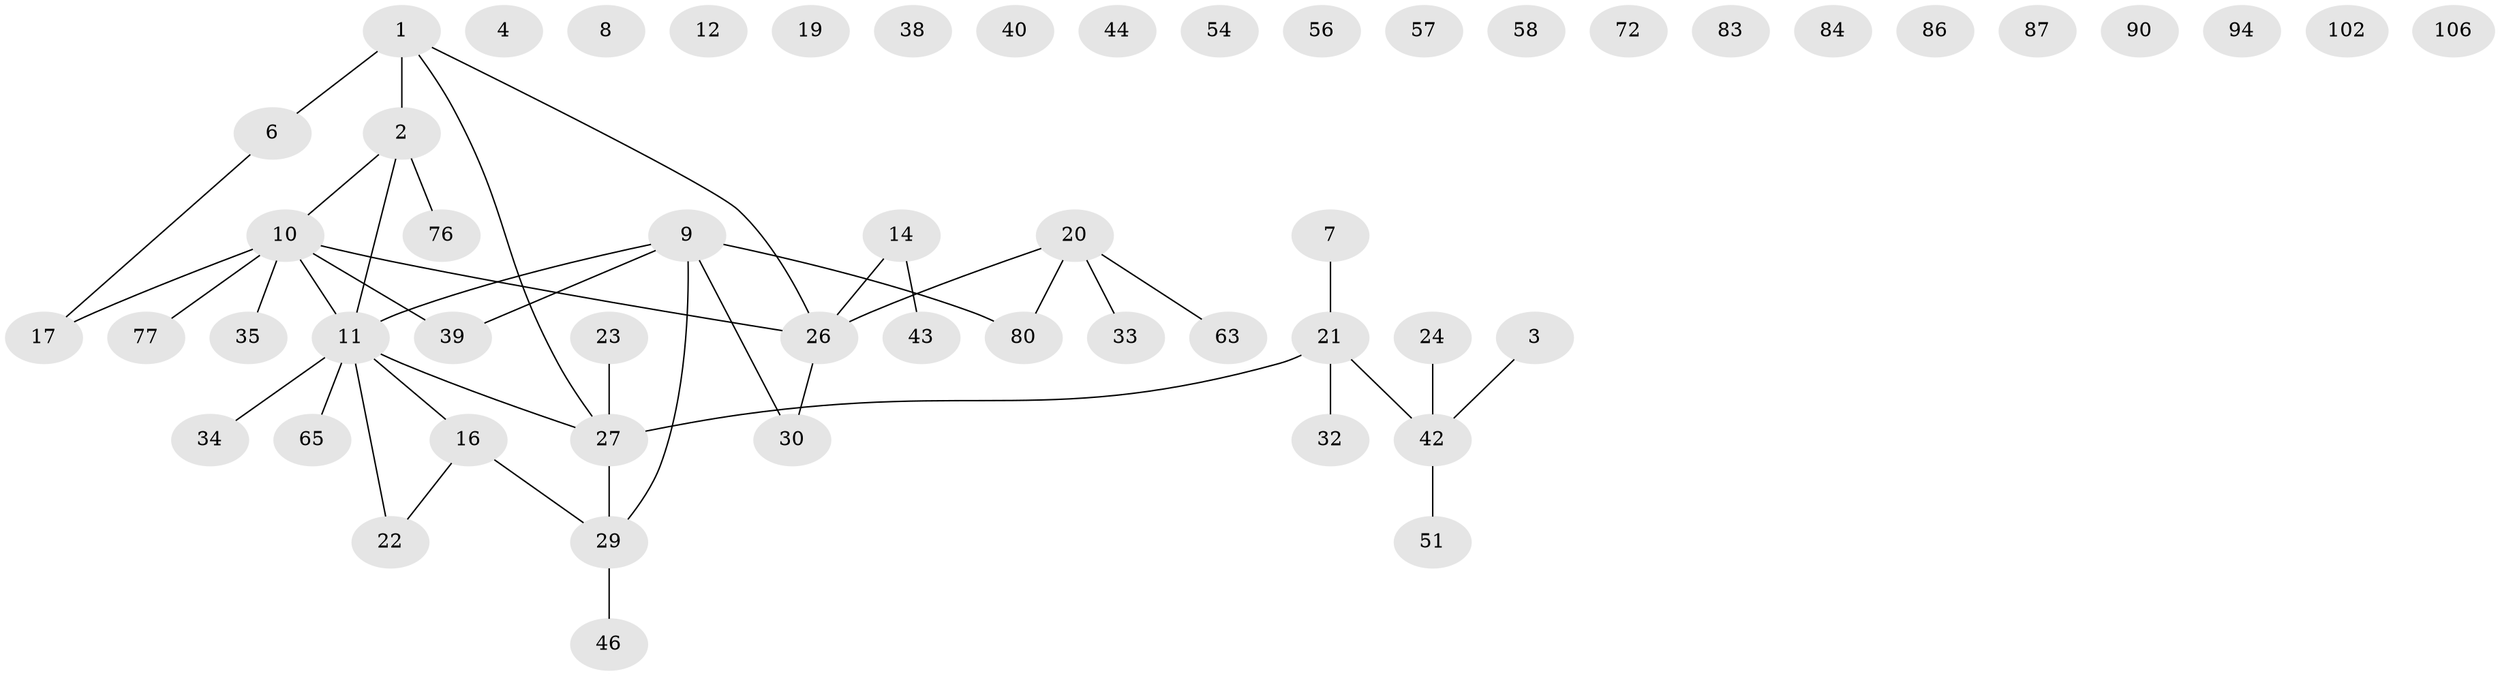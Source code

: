 // original degree distribution, {2: 0.28703703703703703, 3: 0.18518518518518517, 1: 0.24074074074074073, 0: 0.17592592592592593, 5: 0.037037037037037035, 4: 0.06481481481481481, 6: 0.009259259259259259}
// Generated by graph-tools (version 1.1) at 2025/16/03/04/25 18:16:44]
// undirected, 54 vertices, 43 edges
graph export_dot {
graph [start="1"]
  node [color=gray90,style=filled];
  1 [super="+91"];
  2 [super="+31+70+5"];
  3;
  4;
  6 [super="+88+50"];
  7 [super="+61"];
  8;
  9 [super="+85"];
  10 [super="+66"];
  11 [super="+68+15+13"];
  12;
  14 [super="+52+47"];
  16 [super="+49"];
  17;
  19 [super="+79"];
  20 [super="+59+28"];
  21 [super="+71+55"];
  22 [super="+25+89"];
  23;
  24 [super="+41"];
  26 [super="+78+64"];
  27 [super="+62+53+45"];
  29 [super="+37"];
  30 [super="+96"];
  32;
  33;
  34;
  35 [super="+36"];
  38;
  39;
  40;
  42 [super="+67"];
  43 [super="+81"];
  44;
  46;
  51 [super="+69+75"];
  54;
  56;
  57;
  58;
  63;
  65;
  72;
  76;
  77;
  80 [super="+98"];
  83;
  84;
  86;
  87;
  90;
  94;
  102;
  106;
  1 -- 6;
  1 -- 26;
  1 -- 27;
  1 -- 2 [weight=2];
  2 -- 10;
  2 -- 76;
  2 -- 11;
  3 -- 42;
  6 -- 17;
  7 -- 21;
  9 -- 80;
  9 -- 39;
  9 -- 11;
  9 -- 30;
  9 -- 29;
  10 -- 17;
  10 -- 39;
  10 -- 11;
  10 -- 77;
  10 -- 35;
  10 -- 26;
  11 -- 16;
  11 -- 65;
  11 -- 34;
  11 -- 22 [weight=2];
  11 -- 27;
  14 -- 26;
  14 -- 43;
  16 -- 29;
  16 -- 22;
  20 -- 26;
  20 -- 80;
  20 -- 33;
  20 -- 63;
  21 -- 42 [weight=2];
  21 -- 27;
  21 -- 32;
  23 -- 27;
  24 -- 42;
  26 -- 30;
  27 -- 29;
  29 -- 46;
  42 -- 51;
}
